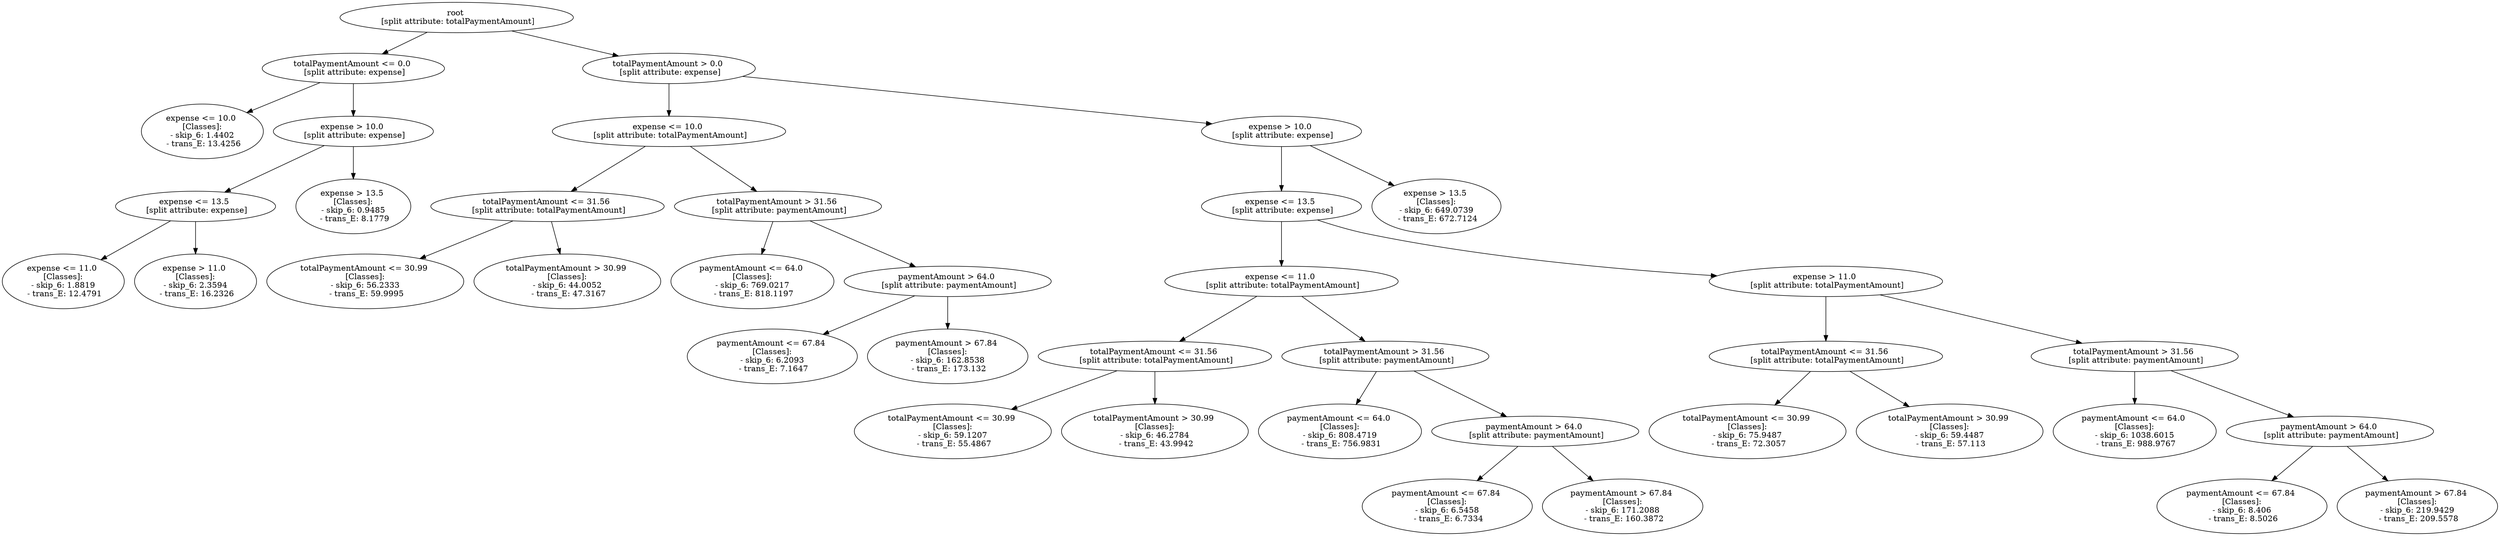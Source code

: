 // Road_Traffic_Fine_Management_Process-p_7-10
digraph "Road_Traffic_Fine_Management_Process-p_7-10" {
	"d83f50e6-e245-45ab-8a4a-590f2d7737e2" [label="root 
 [split attribute: totalPaymentAmount]"]
	"7fe47bc1-a6b0-47ad-8672-baac454cb1b6" [label="totalPaymentAmount <= 0.0 
 [split attribute: expense]"]
	"d83f50e6-e245-45ab-8a4a-590f2d7737e2" -> "7fe47bc1-a6b0-47ad-8672-baac454cb1b6"
	"828bda14-72b6-490c-8f40-b01d19239763" [label="expense <= 10.0 
 [Classes]: 
 - skip_6: 1.4402 
 - trans_E: 13.4256"]
	"7fe47bc1-a6b0-47ad-8672-baac454cb1b6" -> "828bda14-72b6-490c-8f40-b01d19239763"
	"060e4838-c092-444e-b7da-8b4a427af86a" [label="expense > 10.0 
 [split attribute: expense]"]
	"7fe47bc1-a6b0-47ad-8672-baac454cb1b6" -> "060e4838-c092-444e-b7da-8b4a427af86a"
	"3ffc7172-f15b-4502-bcf7-ef87982d7f70" [label="expense <= 13.5 
 [split attribute: expense]"]
	"060e4838-c092-444e-b7da-8b4a427af86a" -> "3ffc7172-f15b-4502-bcf7-ef87982d7f70"
	"3705955a-0499-4b4f-9757-55ff9e5d5b64" [label="expense <= 11.0 
 [Classes]: 
 - skip_6: 1.8819 
 - trans_E: 12.4791"]
	"3ffc7172-f15b-4502-bcf7-ef87982d7f70" -> "3705955a-0499-4b4f-9757-55ff9e5d5b64"
	"5615ec6e-c671-4709-933b-7c58e160d677" [label="expense > 11.0 
 [Classes]: 
 - skip_6: 2.3594 
 - trans_E: 16.2326"]
	"3ffc7172-f15b-4502-bcf7-ef87982d7f70" -> "5615ec6e-c671-4709-933b-7c58e160d677"
	"e824ca7e-c6d7-4e2c-8246-0591b0d8062d" [label="expense > 13.5 
 [Classes]: 
 - skip_6: 0.9485 
 - trans_E: 8.1779"]
	"060e4838-c092-444e-b7da-8b4a427af86a" -> "e824ca7e-c6d7-4e2c-8246-0591b0d8062d"
	"b1f5de3d-92be-4253-bf8d-30b5dc950e6b" [label="totalPaymentAmount > 0.0 
 [split attribute: expense]"]
	"d83f50e6-e245-45ab-8a4a-590f2d7737e2" -> "b1f5de3d-92be-4253-bf8d-30b5dc950e6b"
	"c79fe355-6394-4798-9b90-0b9e67dd0ae0" [label="expense <= 10.0 
 [split attribute: totalPaymentAmount]"]
	"b1f5de3d-92be-4253-bf8d-30b5dc950e6b" -> "c79fe355-6394-4798-9b90-0b9e67dd0ae0"
	"bf620a0b-b639-4f38-9fa4-d7f60f17a4a7" [label="totalPaymentAmount <= 31.56 
 [split attribute: totalPaymentAmount]"]
	"c79fe355-6394-4798-9b90-0b9e67dd0ae0" -> "bf620a0b-b639-4f38-9fa4-d7f60f17a4a7"
	"b2a36d32-ab84-4246-993a-4efcf9f03017" [label="totalPaymentAmount <= 30.99 
 [Classes]: 
 - skip_6: 56.2333 
 - trans_E: 59.9995"]
	"bf620a0b-b639-4f38-9fa4-d7f60f17a4a7" -> "b2a36d32-ab84-4246-993a-4efcf9f03017"
	"7bf0831c-0eb9-452e-b889-deca59103d34" [label="totalPaymentAmount > 30.99 
 [Classes]: 
 - skip_6: 44.0052 
 - trans_E: 47.3167"]
	"bf620a0b-b639-4f38-9fa4-d7f60f17a4a7" -> "7bf0831c-0eb9-452e-b889-deca59103d34"
	"460c7232-f979-4088-bc2c-64afa9a7f7dd" [label="totalPaymentAmount > 31.56 
 [split attribute: paymentAmount]"]
	"c79fe355-6394-4798-9b90-0b9e67dd0ae0" -> "460c7232-f979-4088-bc2c-64afa9a7f7dd"
	"f54160b0-7c60-4557-879f-094db2933761" [label="paymentAmount <= 64.0 
 [Classes]: 
 - skip_6: 769.0217 
 - trans_E: 818.1197"]
	"460c7232-f979-4088-bc2c-64afa9a7f7dd" -> "f54160b0-7c60-4557-879f-094db2933761"
	"9b2d5ec0-ac98-4228-a7a7-91826b409f75" [label="paymentAmount > 64.0 
 [split attribute: paymentAmount]"]
	"460c7232-f979-4088-bc2c-64afa9a7f7dd" -> "9b2d5ec0-ac98-4228-a7a7-91826b409f75"
	"d5ac8581-58ec-4b45-bbe5-01513f1e26d9" [label="paymentAmount <= 67.84 
 [Classes]: 
 - skip_6: 6.2093 
 - trans_E: 7.1647"]
	"9b2d5ec0-ac98-4228-a7a7-91826b409f75" -> "d5ac8581-58ec-4b45-bbe5-01513f1e26d9"
	"3eede3b3-dabf-4baf-972a-bde4f84786f0" [label="paymentAmount > 67.84 
 [Classes]: 
 - skip_6: 162.8538 
 - trans_E: 173.132"]
	"9b2d5ec0-ac98-4228-a7a7-91826b409f75" -> "3eede3b3-dabf-4baf-972a-bde4f84786f0"
	"15401135-f1f9-4e13-8a98-c8141280fac1" [label="expense > 10.0 
 [split attribute: expense]"]
	"b1f5de3d-92be-4253-bf8d-30b5dc950e6b" -> "15401135-f1f9-4e13-8a98-c8141280fac1"
	"8b4268bd-13f2-4536-803f-23941bff4664" [label="expense <= 13.5 
 [split attribute: expense]"]
	"15401135-f1f9-4e13-8a98-c8141280fac1" -> "8b4268bd-13f2-4536-803f-23941bff4664"
	"7a820f8c-0a7e-4673-b81c-c03ce4ea02da" [label="expense <= 11.0 
 [split attribute: totalPaymentAmount]"]
	"8b4268bd-13f2-4536-803f-23941bff4664" -> "7a820f8c-0a7e-4673-b81c-c03ce4ea02da"
	"90f90d94-9ba6-4bc0-92a7-b9479221248e" [label="totalPaymentAmount <= 31.56 
 [split attribute: totalPaymentAmount]"]
	"7a820f8c-0a7e-4673-b81c-c03ce4ea02da" -> "90f90d94-9ba6-4bc0-92a7-b9479221248e"
	"78bdb78c-4b25-4d85-9233-e0c9718964c1" [label="totalPaymentAmount <= 30.99 
 [Classes]: 
 - skip_6: 59.1207 
 - trans_E: 55.4867"]
	"90f90d94-9ba6-4bc0-92a7-b9479221248e" -> "78bdb78c-4b25-4d85-9233-e0c9718964c1"
	"48d265c9-7a9a-4386-b4b4-e488732a3f97" [label="totalPaymentAmount > 30.99 
 [Classes]: 
 - skip_6: 46.2784 
 - trans_E: 43.9942"]
	"90f90d94-9ba6-4bc0-92a7-b9479221248e" -> "48d265c9-7a9a-4386-b4b4-e488732a3f97"
	"3e11d449-2ea3-4a01-b7ed-ec8a2f7100d1" [label="totalPaymentAmount > 31.56 
 [split attribute: paymentAmount]"]
	"7a820f8c-0a7e-4673-b81c-c03ce4ea02da" -> "3e11d449-2ea3-4a01-b7ed-ec8a2f7100d1"
	"dbcf9cf2-510c-49ab-91e7-6cb5bb3135b7" [label="paymentAmount <= 64.0 
 [Classes]: 
 - skip_6: 808.4719 
 - trans_E: 756.9831"]
	"3e11d449-2ea3-4a01-b7ed-ec8a2f7100d1" -> "dbcf9cf2-510c-49ab-91e7-6cb5bb3135b7"
	"77e545d4-ee8a-47e1-b5de-cd59d1e1cf35" [label="paymentAmount > 64.0 
 [split attribute: paymentAmount]"]
	"3e11d449-2ea3-4a01-b7ed-ec8a2f7100d1" -> "77e545d4-ee8a-47e1-b5de-cd59d1e1cf35"
	"43680e9f-5281-4221-a656-1f81d8a4a533" [label="paymentAmount <= 67.84 
 [Classes]: 
 - skip_6: 6.5458 
 - trans_E: 6.7334"]
	"77e545d4-ee8a-47e1-b5de-cd59d1e1cf35" -> "43680e9f-5281-4221-a656-1f81d8a4a533"
	"ca4d4ea8-d8c2-4d55-9257-c41a9ff62189" [label="paymentAmount > 67.84 
 [Classes]: 
 - skip_6: 171.2088 
 - trans_E: 160.3872"]
	"77e545d4-ee8a-47e1-b5de-cd59d1e1cf35" -> "ca4d4ea8-d8c2-4d55-9257-c41a9ff62189"
	"815bd221-43d0-418b-ae26-976192337d1d" [label="expense > 11.0 
 [split attribute: totalPaymentAmount]"]
	"8b4268bd-13f2-4536-803f-23941bff4664" -> "815bd221-43d0-418b-ae26-976192337d1d"
	"b53075a5-826e-42e7-b75c-7b5ecea82702" [label="totalPaymentAmount <= 31.56 
 [split attribute: totalPaymentAmount]"]
	"815bd221-43d0-418b-ae26-976192337d1d" -> "b53075a5-826e-42e7-b75c-7b5ecea82702"
	"934a8147-4f9d-44f0-aca3-4bd0514101e4" [label="totalPaymentAmount <= 30.99 
 [Classes]: 
 - skip_6: 75.9487 
 - trans_E: 72.3057"]
	"b53075a5-826e-42e7-b75c-7b5ecea82702" -> "934a8147-4f9d-44f0-aca3-4bd0514101e4"
	"63c38fbf-10df-47d7-a0ae-b7b9d4ed7fbf" [label="totalPaymentAmount > 30.99 
 [Classes]: 
 - skip_6: 59.4487 
 - trans_E: 57.113"]
	"b53075a5-826e-42e7-b75c-7b5ecea82702" -> "63c38fbf-10df-47d7-a0ae-b7b9d4ed7fbf"
	"de556efa-4dd4-4fdb-a6d0-abc581ef2ad6" [label="totalPaymentAmount > 31.56 
 [split attribute: paymentAmount]"]
	"815bd221-43d0-418b-ae26-976192337d1d" -> "de556efa-4dd4-4fdb-a6d0-abc581ef2ad6"
	"f982a003-7b1c-4a19-9295-d9e7d0c77697" [label="paymentAmount <= 64.0 
 [Classes]: 
 - skip_6: 1038.6015 
 - trans_E: 988.9767"]
	"de556efa-4dd4-4fdb-a6d0-abc581ef2ad6" -> "f982a003-7b1c-4a19-9295-d9e7d0c77697"
	"d05016d8-8961-471c-9bb5-5ea2fea48b75" [label="paymentAmount > 64.0 
 [split attribute: paymentAmount]"]
	"de556efa-4dd4-4fdb-a6d0-abc581ef2ad6" -> "d05016d8-8961-471c-9bb5-5ea2fea48b75"
	"cb5e04a7-8085-4666-b8ca-8923578da8b4" [label="paymentAmount <= 67.84 
 [Classes]: 
 - skip_6: 8.406 
 - trans_E: 8.5026"]
	"d05016d8-8961-471c-9bb5-5ea2fea48b75" -> "cb5e04a7-8085-4666-b8ca-8923578da8b4"
	"db515330-7926-4296-82bb-e3e4864b2458" [label="paymentAmount > 67.84 
 [Classes]: 
 - skip_6: 219.9429 
 - trans_E: 209.5578"]
	"d05016d8-8961-471c-9bb5-5ea2fea48b75" -> "db515330-7926-4296-82bb-e3e4864b2458"
	"0bc417f9-b554-4d84-bb63-f3b500e40266" [label="expense > 13.5 
 [Classes]: 
 - skip_6: 649.0739 
 - trans_E: 672.7124"]
	"15401135-f1f9-4e13-8a98-c8141280fac1" -> "0bc417f9-b554-4d84-bb63-f3b500e40266"
}
